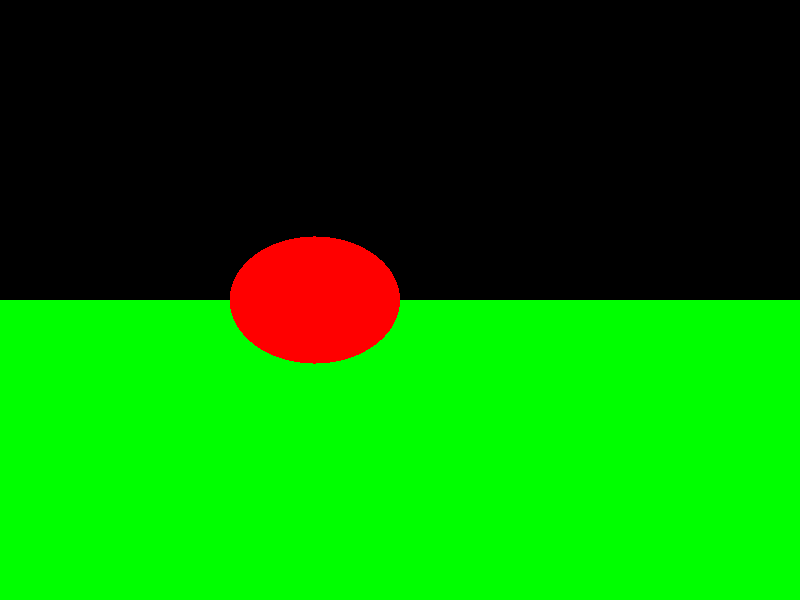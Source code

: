 // cs174, assignment 1 sample file (RIGHT HANDED)

camera {
  location  <0, 0, 17>
  up        <0,  1,  0>
  right     <1, 0,  0>
  look_at   <0, 0, 0>
}


light_source {<-7, 3, 0> color rgb <7, 7, 7>}

sphere { <2, 0, -2>, 2
  pigment { color rgb <1.0, 0.0, 0.0>}
  finish {ambient 0.0 diffuse 0.8 specular 0.0 }
}

plane { <0,1,0>, -2
   pigment { color rgb <0, 1.0, 0> }
   finish {ambient 0.0 diffuse 0.8 }
}
